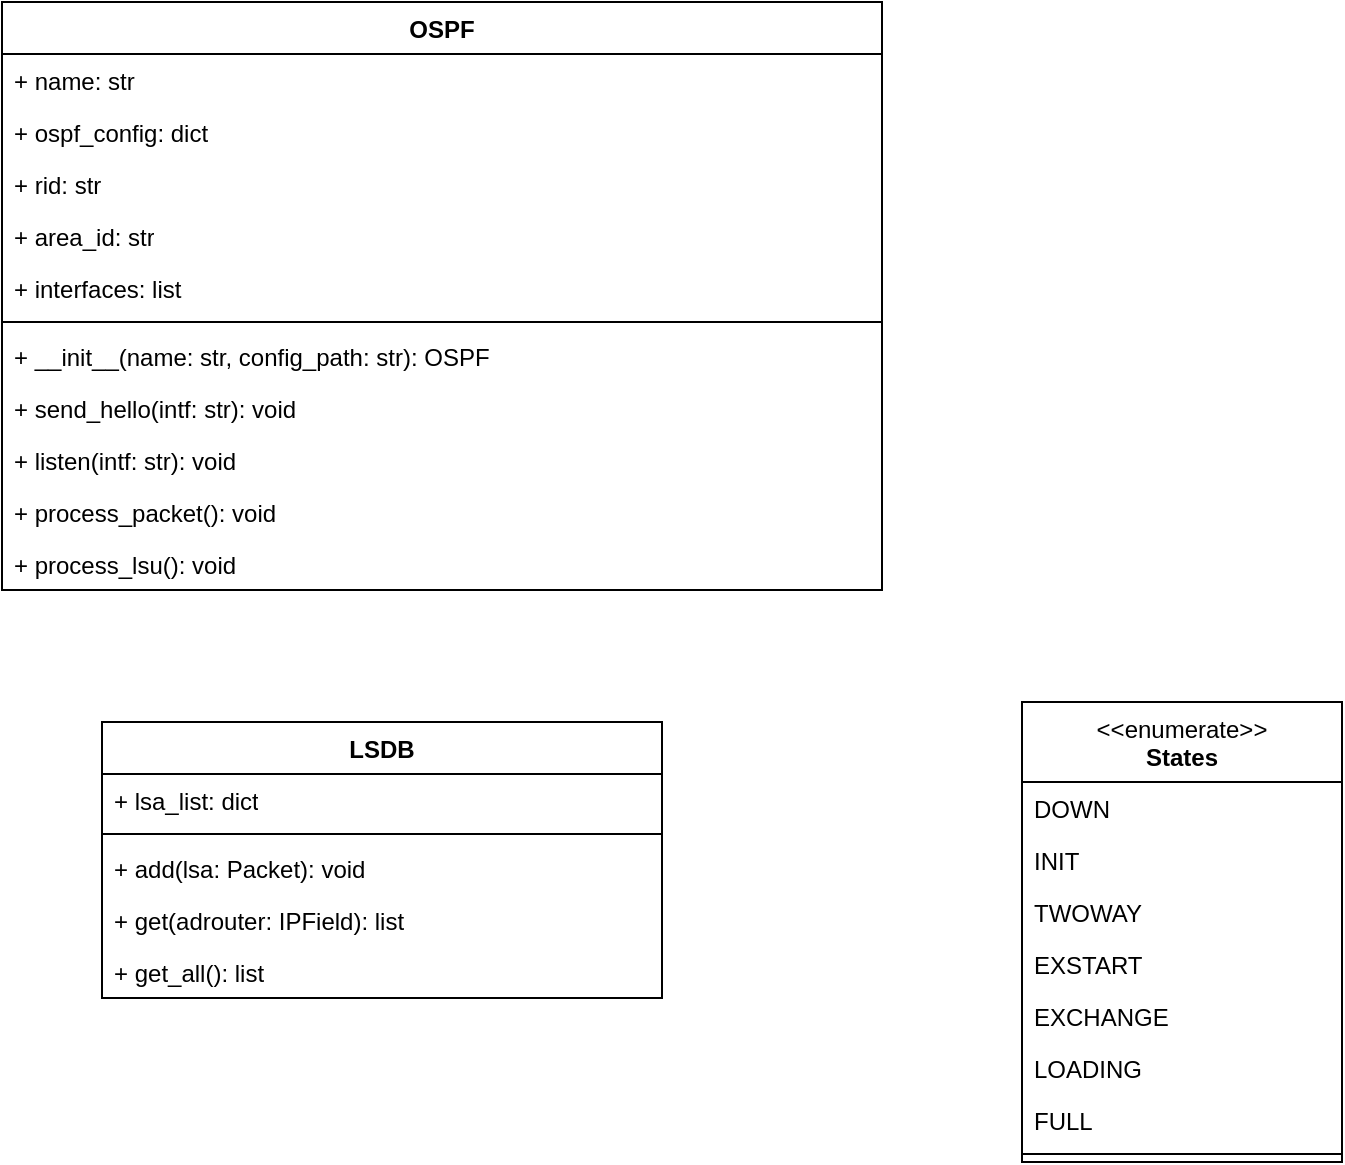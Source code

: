 <mxfile version="26.2.2" pages="2">
  <diagram name="Page-1" id="9rwbBboUZ_P1SYzzjK9R">
    <mxGraphModel dx="707" dy="848" grid="1" gridSize="10" guides="1" tooltips="1" connect="1" arrows="1" fold="1" page="1" pageScale="1" pageWidth="850" pageHeight="1100" math="0" shadow="0">
      <root>
        <mxCell id="0" />
        <mxCell id="1" parent="0" />
        <mxCell id="HqFfLx8uecvaHdkhNLgk-9" value="OSPF" style="swimlane;fontStyle=1;align=center;verticalAlign=top;childLayout=stackLayout;horizontal=1;startSize=26;horizontalStack=0;resizeParent=1;resizeParentMax=0;resizeLast=0;collapsible=1;marginBottom=0;whiteSpace=wrap;html=1;" vertex="1" parent="1">
          <mxGeometry x="210" y="270" width="440" height="294" as="geometry" />
        </mxCell>
        <mxCell id="HqFfLx8uecvaHdkhNLgk-10" value="+ name: str&amp;nbsp;" style="text;strokeColor=none;fillColor=none;align=left;verticalAlign=top;spacingLeft=4;spacingRight=4;overflow=hidden;rotatable=0;points=[[0,0.5],[1,0.5]];portConstraint=eastwest;whiteSpace=wrap;html=1;" vertex="1" parent="HqFfLx8uecvaHdkhNLgk-9">
          <mxGeometry y="26" width="440" height="26" as="geometry" />
        </mxCell>
        <mxCell id="HqFfLx8uecvaHdkhNLgk-13" value="+ ospf_config: dict" style="text;strokeColor=none;fillColor=none;align=left;verticalAlign=top;spacingLeft=4;spacingRight=4;overflow=hidden;rotatable=0;points=[[0,0.5],[1,0.5]];portConstraint=eastwest;whiteSpace=wrap;html=1;" vertex="1" parent="HqFfLx8uecvaHdkhNLgk-9">
          <mxGeometry y="52" width="440" height="26" as="geometry" />
        </mxCell>
        <mxCell id="HqFfLx8uecvaHdkhNLgk-14" value="+ rid: str" style="text;strokeColor=none;fillColor=none;align=left;verticalAlign=top;spacingLeft=4;spacingRight=4;overflow=hidden;rotatable=0;points=[[0,0.5],[1,0.5]];portConstraint=eastwest;whiteSpace=wrap;html=1;" vertex="1" parent="HqFfLx8uecvaHdkhNLgk-9">
          <mxGeometry y="78" width="440" height="26" as="geometry" />
        </mxCell>
        <mxCell id="HqFfLx8uecvaHdkhNLgk-15" value="+ area_id: str" style="text;strokeColor=none;fillColor=none;align=left;verticalAlign=top;spacingLeft=4;spacingRight=4;overflow=hidden;rotatable=0;points=[[0,0.5],[1,0.5]];portConstraint=eastwest;whiteSpace=wrap;html=1;" vertex="1" parent="HqFfLx8uecvaHdkhNLgk-9">
          <mxGeometry y="104" width="440" height="26" as="geometry" />
        </mxCell>
        <mxCell id="HqFfLx8uecvaHdkhNLgk-16" value="+ interfaces: list" style="text;strokeColor=none;fillColor=none;align=left;verticalAlign=top;spacingLeft=4;spacingRight=4;overflow=hidden;rotatable=0;points=[[0,0.5],[1,0.5]];portConstraint=eastwest;whiteSpace=wrap;html=1;" vertex="1" parent="HqFfLx8uecvaHdkhNLgk-9">
          <mxGeometry y="130" width="440" height="26" as="geometry" />
        </mxCell>
        <mxCell id="HqFfLx8uecvaHdkhNLgk-11" value="" style="line;strokeWidth=1;fillColor=none;align=left;verticalAlign=middle;spacingTop=-1;spacingLeft=3;spacingRight=3;rotatable=0;labelPosition=right;points=[];portConstraint=eastwest;strokeColor=inherit;" vertex="1" parent="HqFfLx8uecvaHdkhNLgk-9">
          <mxGeometry y="156" width="440" height="8" as="geometry" />
        </mxCell>
        <mxCell id="HqFfLx8uecvaHdkhNLgk-17" value="+ __init__(name: str, config_path: str): OSPF" style="text;strokeColor=none;fillColor=none;align=left;verticalAlign=top;spacingLeft=4;spacingRight=4;overflow=hidden;rotatable=0;points=[[0,0.5],[1,0.5]];portConstraint=eastwest;whiteSpace=wrap;html=1;" vertex="1" parent="HqFfLx8uecvaHdkhNLgk-9">
          <mxGeometry y="164" width="440" height="26" as="geometry" />
        </mxCell>
        <mxCell id="HqFfLx8uecvaHdkhNLgk-12" value="+ send_hello(intf: str): void" style="text;strokeColor=none;fillColor=none;align=left;verticalAlign=top;spacingLeft=4;spacingRight=4;overflow=hidden;rotatable=0;points=[[0,0.5],[1,0.5]];portConstraint=eastwest;whiteSpace=wrap;html=1;" vertex="1" parent="HqFfLx8uecvaHdkhNLgk-9">
          <mxGeometry y="190" width="440" height="26" as="geometry" />
        </mxCell>
        <mxCell id="HqFfLx8uecvaHdkhNLgk-18" value="+ listen(intf: str): void" style="text;strokeColor=none;fillColor=none;align=left;verticalAlign=top;spacingLeft=4;spacingRight=4;overflow=hidden;rotatable=0;points=[[0,0.5],[1,0.5]];portConstraint=eastwest;whiteSpace=wrap;html=1;" vertex="1" parent="HqFfLx8uecvaHdkhNLgk-9">
          <mxGeometry y="216" width="440" height="26" as="geometry" />
        </mxCell>
        <mxCell id="HqFfLx8uecvaHdkhNLgk-19" value="+ process_packet(): void" style="text;strokeColor=none;fillColor=none;align=left;verticalAlign=top;spacingLeft=4;spacingRight=4;overflow=hidden;rotatable=0;points=[[0,0.5],[1,0.5]];portConstraint=eastwest;whiteSpace=wrap;html=1;" vertex="1" parent="HqFfLx8uecvaHdkhNLgk-9">
          <mxGeometry y="242" width="440" height="26" as="geometry" />
        </mxCell>
        <mxCell id="HqFfLx8uecvaHdkhNLgk-36" value="+ process_lsu(): void" style="text;strokeColor=none;fillColor=none;align=left;verticalAlign=top;spacingLeft=4;spacingRight=4;overflow=hidden;rotatable=0;points=[[0,0.5],[1,0.5]];portConstraint=eastwest;whiteSpace=wrap;html=1;" vertex="1" parent="HqFfLx8uecvaHdkhNLgk-9">
          <mxGeometry y="268" width="440" height="26" as="geometry" />
        </mxCell>
        <mxCell id="HqFfLx8uecvaHdkhNLgk-20" value="LSDB" style="swimlane;fontStyle=1;align=center;verticalAlign=top;childLayout=stackLayout;horizontal=1;startSize=26;horizontalStack=0;resizeParent=1;resizeParentMax=0;resizeLast=0;collapsible=1;marginBottom=0;whiteSpace=wrap;html=1;" vertex="1" parent="1">
          <mxGeometry x="260" y="630" width="280" height="138" as="geometry" />
        </mxCell>
        <mxCell id="HqFfLx8uecvaHdkhNLgk-21" value="+ lsa_list: dict" style="text;strokeColor=none;fillColor=none;align=left;verticalAlign=top;spacingLeft=4;spacingRight=4;overflow=hidden;rotatable=0;points=[[0,0.5],[1,0.5]];portConstraint=eastwest;whiteSpace=wrap;html=1;" vertex="1" parent="HqFfLx8uecvaHdkhNLgk-20">
          <mxGeometry y="26" width="280" height="26" as="geometry" />
        </mxCell>
        <mxCell id="HqFfLx8uecvaHdkhNLgk-22" value="" style="line;strokeWidth=1;fillColor=none;align=left;verticalAlign=middle;spacingTop=-1;spacingLeft=3;spacingRight=3;rotatable=0;labelPosition=right;points=[];portConstraint=eastwest;strokeColor=inherit;" vertex="1" parent="HqFfLx8uecvaHdkhNLgk-20">
          <mxGeometry y="52" width="280" height="8" as="geometry" />
        </mxCell>
        <mxCell id="HqFfLx8uecvaHdkhNLgk-23" value="+ add(lsa: Packet): void" style="text;strokeColor=none;fillColor=none;align=left;verticalAlign=top;spacingLeft=4;spacingRight=4;overflow=hidden;rotatable=0;points=[[0,0.5],[1,0.5]];portConstraint=eastwest;whiteSpace=wrap;html=1;" vertex="1" parent="HqFfLx8uecvaHdkhNLgk-20">
          <mxGeometry y="60" width="280" height="26" as="geometry" />
        </mxCell>
        <mxCell id="HqFfLx8uecvaHdkhNLgk-24" value="+ get(adrouter: IPField): list" style="text;strokeColor=none;fillColor=none;align=left;verticalAlign=top;spacingLeft=4;spacingRight=4;overflow=hidden;rotatable=0;points=[[0,0.5],[1,0.5]];portConstraint=eastwest;whiteSpace=wrap;html=1;" vertex="1" parent="HqFfLx8uecvaHdkhNLgk-20">
          <mxGeometry y="86" width="280" height="26" as="geometry" />
        </mxCell>
        <mxCell id="HqFfLx8uecvaHdkhNLgk-25" value="+ get_all(): list" style="text;strokeColor=none;fillColor=none;align=left;verticalAlign=top;spacingLeft=4;spacingRight=4;overflow=hidden;rotatable=0;points=[[0,0.5],[1,0.5]];portConstraint=eastwest;whiteSpace=wrap;html=1;" vertex="1" parent="HqFfLx8uecvaHdkhNLgk-20">
          <mxGeometry y="112" width="280" height="26" as="geometry" />
        </mxCell>
        <mxCell id="HqFfLx8uecvaHdkhNLgk-26" value="&lt;div&gt;&lt;span style=&quot;font-weight: normal;&quot;&gt;&amp;lt;&amp;lt;enumerate&amp;gt;&amp;gt;&lt;/span&gt;&lt;/div&gt;States" style="swimlane;fontStyle=1;align=center;verticalAlign=top;childLayout=stackLayout;horizontal=1;startSize=40;horizontalStack=0;resizeParent=1;resizeParentMax=0;resizeLast=0;collapsible=1;marginBottom=0;whiteSpace=wrap;html=1;" vertex="1" parent="1">
          <mxGeometry x="720" y="620" width="160" height="230" as="geometry" />
        </mxCell>
        <mxCell id="HqFfLx8uecvaHdkhNLgk-27" value="DOWN" style="text;strokeColor=none;fillColor=none;align=left;verticalAlign=top;spacingLeft=4;spacingRight=4;overflow=hidden;rotatable=0;points=[[0,0.5],[1,0.5]];portConstraint=eastwest;whiteSpace=wrap;html=1;" vertex="1" parent="HqFfLx8uecvaHdkhNLgk-26">
          <mxGeometry y="40" width="160" height="26" as="geometry" />
        </mxCell>
        <mxCell id="HqFfLx8uecvaHdkhNLgk-30" value="INIT" style="text;strokeColor=none;fillColor=none;align=left;verticalAlign=top;spacingLeft=4;spacingRight=4;overflow=hidden;rotatable=0;points=[[0,0.5],[1,0.5]];portConstraint=eastwest;whiteSpace=wrap;html=1;" vertex="1" parent="HqFfLx8uecvaHdkhNLgk-26">
          <mxGeometry y="66" width="160" height="26" as="geometry" />
        </mxCell>
        <mxCell id="HqFfLx8uecvaHdkhNLgk-31" value="TWOWAY" style="text;strokeColor=none;fillColor=none;align=left;verticalAlign=top;spacingLeft=4;spacingRight=4;overflow=hidden;rotatable=0;points=[[0,0.5],[1,0.5]];portConstraint=eastwest;whiteSpace=wrap;html=1;" vertex="1" parent="HqFfLx8uecvaHdkhNLgk-26">
          <mxGeometry y="92" width="160" height="26" as="geometry" />
        </mxCell>
        <mxCell id="HqFfLx8uecvaHdkhNLgk-32" value="EXSTART" style="text;strokeColor=none;fillColor=none;align=left;verticalAlign=top;spacingLeft=4;spacingRight=4;overflow=hidden;rotatable=0;points=[[0,0.5],[1,0.5]];portConstraint=eastwest;whiteSpace=wrap;html=1;" vertex="1" parent="HqFfLx8uecvaHdkhNLgk-26">
          <mxGeometry y="118" width="160" height="26" as="geometry" />
        </mxCell>
        <mxCell id="HqFfLx8uecvaHdkhNLgk-35" value="EXCHANGE" style="text;strokeColor=none;fillColor=none;align=left;verticalAlign=top;spacingLeft=4;spacingRight=4;overflow=hidden;rotatable=0;points=[[0,0.5],[1,0.5]];portConstraint=eastwest;whiteSpace=wrap;html=1;" vertex="1" parent="HqFfLx8uecvaHdkhNLgk-26">
          <mxGeometry y="144" width="160" height="26" as="geometry" />
        </mxCell>
        <mxCell id="HqFfLx8uecvaHdkhNLgk-34" value="LOADING" style="text;strokeColor=none;fillColor=none;align=left;verticalAlign=top;spacingLeft=4;spacingRight=4;overflow=hidden;rotatable=0;points=[[0,0.5],[1,0.5]];portConstraint=eastwest;whiteSpace=wrap;html=1;" vertex="1" parent="HqFfLx8uecvaHdkhNLgk-26">
          <mxGeometry y="170" width="160" height="26" as="geometry" />
        </mxCell>
        <mxCell id="HqFfLx8uecvaHdkhNLgk-33" value="FULL" style="text;strokeColor=none;fillColor=none;align=left;verticalAlign=top;spacingLeft=4;spacingRight=4;overflow=hidden;rotatable=0;points=[[0,0.5],[1,0.5]];portConstraint=eastwest;whiteSpace=wrap;html=1;" vertex="1" parent="HqFfLx8uecvaHdkhNLgk-26">
          <mxGeometry y="196" width="160" height="26" as="geometry" />
        </mxCell>
        <mxCell id="HqFfLx8uecvaHdkhNLgk-28" value="" style="line;strokeWidth=1;fillColor=none;align=left;verticalAlign=middle;spacingTop=-1;spacingLeft=3;spacingRight=3;rotatable=0;labelPosition=right;points=[];portConstraint=eastwest;strokeColor=inherit;" vertex="1" parent="HqFfLx8uecvaHdkhNLgk-26">
          <mxGeometry y="222" width="160" height="8" as="geometry" />
        </mxCell>
      </root>
    </mxGraphModel>
  </diagram>
  <diagram id="LfeHit55X97yYDBz7UPD" name="Page-2">
    <mxGraphModel dx="707" dy="848" grid="1" gridSize="10" guides="1" tooltips="1" connect="1" arrows="1" fold="1" page="1" pageScale="1" pageWidth="850" pageHeight="1100" math="0" shadow="0">
      <root>
        <mxCell id="0" />
        <mxCell id="1" parent="0" />
        <mxCell id="ti6LZgJzuWntoGVeslcN-1" value="Actor" style="shape=umlActor;verticalLabelPosition=bottom;verticalAlign=top;html=1;" vertex="1" parent="1">
          <mxGeometry x="220" y="370" width="30" height="60" as="geometry" />
        </mxCell>
      </root>
    </mxGraphModel>
  </diagram>
</mxfile>
